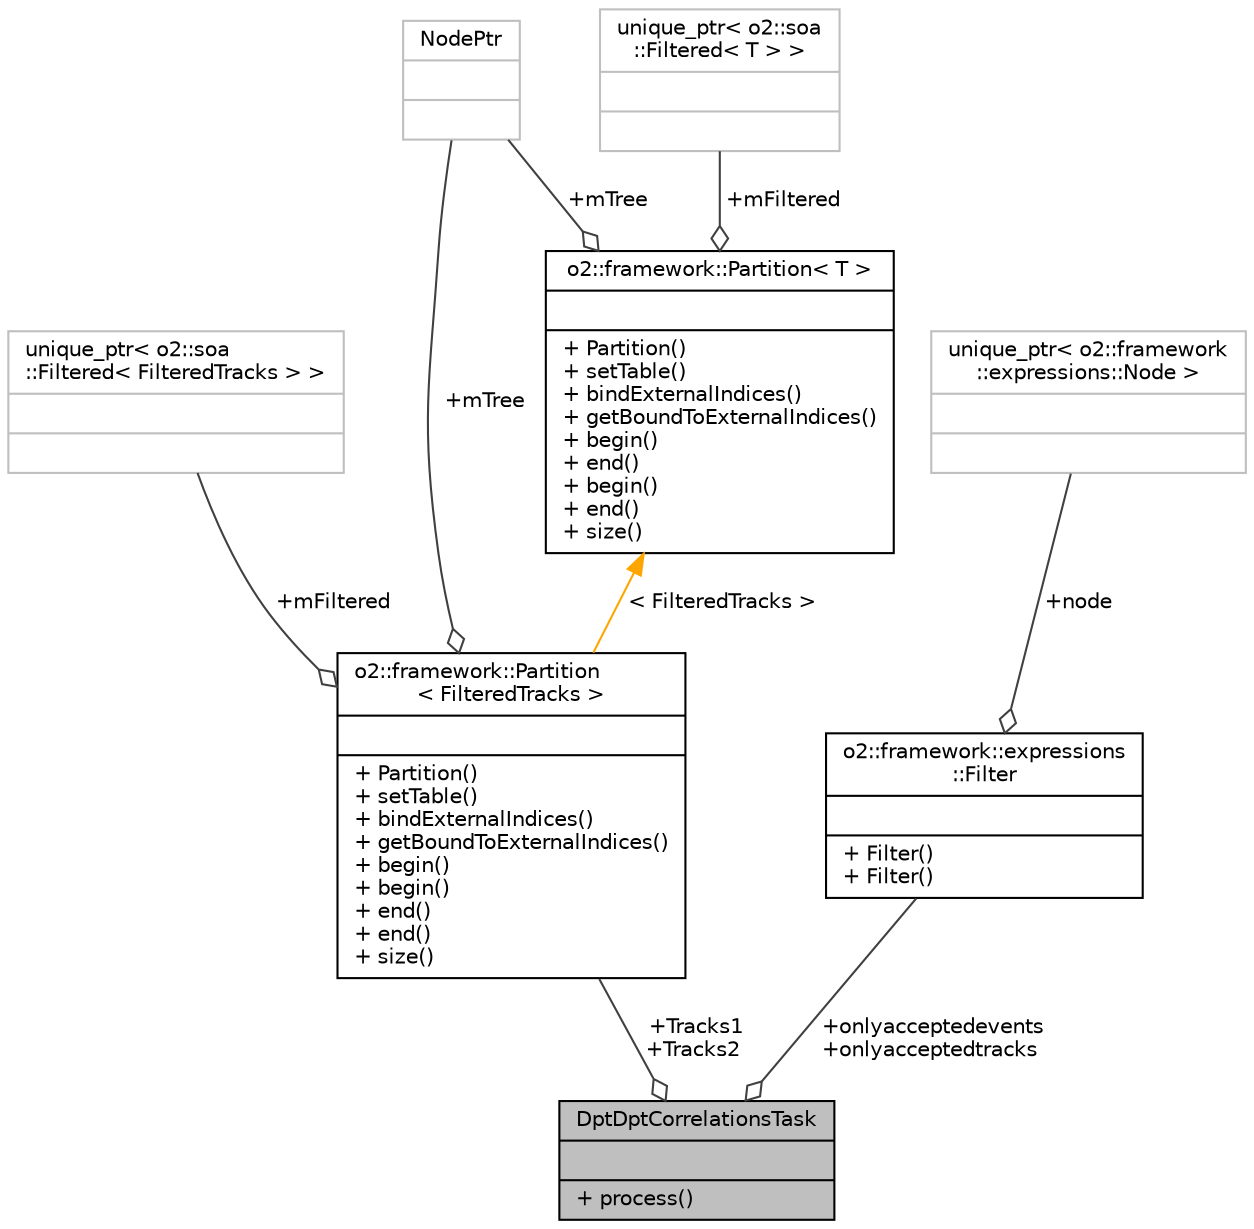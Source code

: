 digraph "DptDptCorrelationsTask"
{
 // INTERACTIVE_SVG=YES
  bgcolor="transparent";
  edge [fontname="Helvetica",fontsize="10",labelfontname="Helvetica",labelfontsize="10"];
  node [fontname="Helvetica",fontsize="10",shape=record];
  Node1 [label="{DptDptCorrelationsTask\n||+ process()\l}",height=0.2,width=0.4,color="black", fillcolor="grey75", style="filled", fontcolor="black"];
  Node2 -> Node1 [color="grey25",fontsize="10",style="solid",label=" +Tracks1\n+Tracks2" ,arrowhead="odiamond",fontname="Helvetica"];
  Node2 [label="{o2::framework::Partition\l\< FilteredTracks \>\n||+ Partition()\l+ setTable()\l+ bindExternalIndices()\l+ getBoundToExternalIndices()\l+ begin()\l+ begin()\l+ end()\l+ end()\l+ size()\l}",height=0.2,width=0.4,color="black",URL="$d1/dbf/structo2_1_1framework_1_1Partition.html"];
  Node3 -> Node2 [color="grey25",fontsize="10",style="solid",label=" +mFiltered" ,arrowhead="odiamond",fontname="Helvetica"];
  Node3 [label="{unique_ptr\< o2::soa\l::Filtered\< FilteredTracks \> \>\n||}",height=0.2,width=0.4,color="grey75"];
  Node4 -> Node2 [color="grey25",fontsize="10",style="solid",label=" +mTree" ,arrowhead="odiamond",fontname="Helvetica"];
  Node4 [label="{NodePtr\n||}",height=0.2,width=0.4,color="grey75"];
  Node5 -> Node2 [dir="back",color="orange",fontsize="10",style="solid",label=" \< FilteredTracks \>" ,fontname="Helvetica"];
  Node5 [label="{o2::framework::Partition\< T \>\n||+ Partition()\l+ setTable()\l+ bindExternalIndices()\l+ getBoundToExternalIndices()\l+ begin()\l+ end()\l+ begin()\l+ end()\l+ size()\l}",height=0.2,width=0.4,color="black",URL="$d1/dbf/structo2_1_1framework_1_1Partition.html"];
  Node6 -> Node5 [color="grey25",fontsize="10",style="solid",label=" +mFiltered" ,arrowhead="odiamond",fontname="Helvetica"];
  Node6 [label="{unique_ptr\< o2::soa\l::Filtered\< T \> \>\n||}",height=0.2,width=0.4,color="grey75"];
  Node4 -> Node5 [color="grey25",fontsize="10",style="solid",label=" +mTree" ,arrowhead="odiamond",fontname="Helvetica"];
  Node7 -> Node1 [color="grey25",fontsize="10",style="solid",label=" +onlyacceptedevents\n+onlyacceptedtracks" ,arrowhead="odiamond",fontname="Helvetica"];
  Node7 [label="{o2::framework::expressions\l::Filter\n||+ Filter()\l+ Filter()\l}",height=0.2,width=0.4,color="black",URL="$d1/d9a/structo2_1_1framework_1_1expressions_1_1Filter.html",tooltip="A struct, containing the root of the expression tree. "];
  Node8 -> Node7 [color="grey25",fontsize="10",style="solid",label=" +node" ,arrowhead="odiamond",fontname="Helvetica"];
  Node8 [label="{unique_ptr\< o2::framework\l::expressions::Node \>\n||}",height=0.2,width=0.4,color="grey75"];
}
